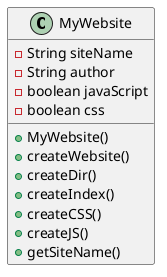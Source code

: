 @startuml
'https://plantuml.com/class-diagram

Class MyWebsite {
  - String siteName
    - String author
    - boolean javaScript
    - boolean css
    +MyWebsite()
    +createWebsite()
    +createDir()
    +createIndex()
    +createCSS()
    +createJS()
    +getSiteName()
}

@enduml